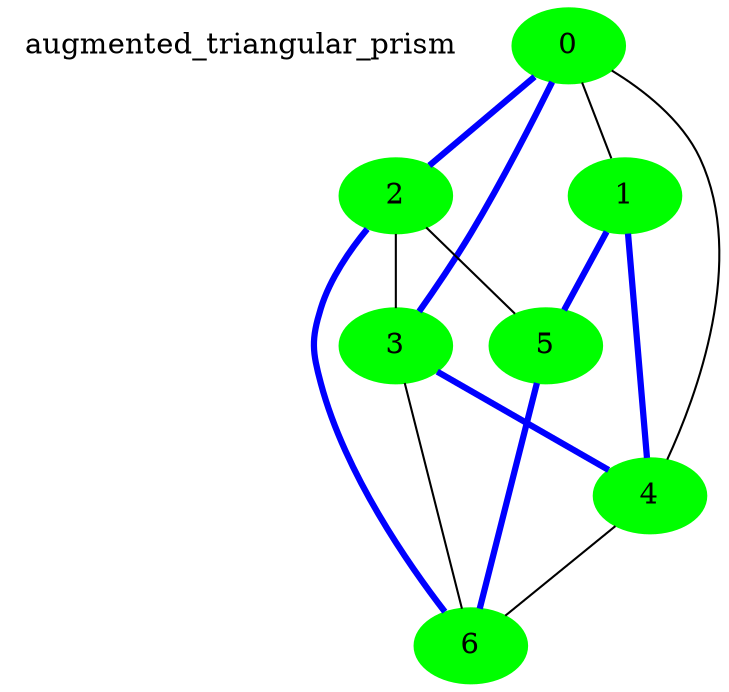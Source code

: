 strict graph G1{
augmented_triangular_prism[shape=plaintext]
edge[len=6;edgesep=10];
 overlap=false;
 0--1
0--2
0--3
0--4
1--0
1--4
1--5
2--0
2--3
2--5
2--6
3--0
3--2
3--4
3--6
4--0
4--1
4--3
4--6
5--1
5--2
5--6
6--2
6--3
6--4
6--5
0[color=green,style=filled]
1[color=green,style=filled]
2[color=green,style=filled]
3[color=green,style=filled]
4[color=green,style=filled]
5[color=green,style=filled]
6[color=green,style=filled]
0--2[color=blue,penwidth=3]
2--6[color=blue,penwidth=3]
6--5[color=blue,penwidth=3]
5--1[color=blue,penwidth=3]
1--4[color=blue,penwidth=3]
4--3[color=blue,penwidth=3]
3--0[color=blue,penwidth=3]
}
